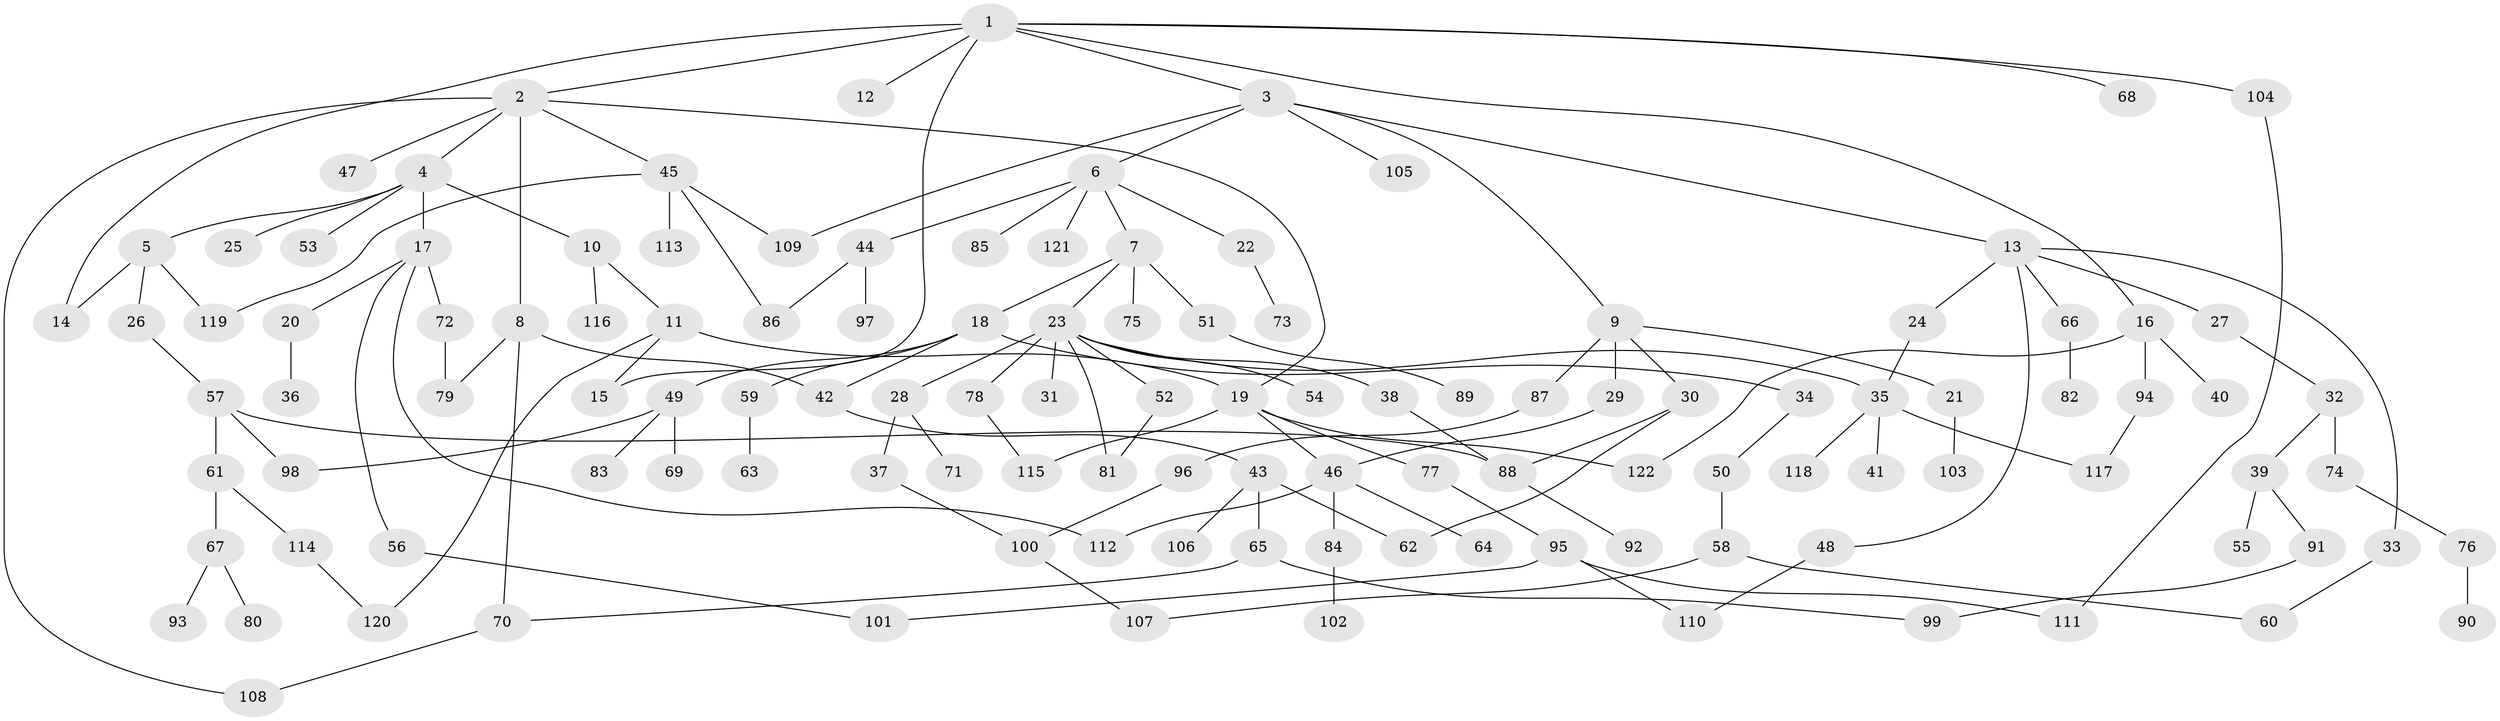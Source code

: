 // Generated by graph-tools (version 1.1) at 2025/34/03/09/25 02:34:27]
// undirected, 122 vertices, 150 edges
graph export_dot {
graph [start="1"]
  node [color=gray90,style=filled];
  1;
  2;
  3;
  4;
  5;
  6;
  7;
  8;
  9;
  10;
  11;
  12;
  13;
  14;
  15;
  16;
  17;
  18;
  19;
  20;
  21;
  22;
  23;
  24;
  25;
  26;
  27;
  28;
  29;
  30;
  31;
  32;
  33;
  34;
  35;
  36;
  37;
  38;
  39;
  40;
  41;
  42;
  43;
  44;
  45;
  46;
  47;
  48;
  49;
  50;
  51;
  52;
  53;
  54;
  55;
  56;
  57;
  58;
  59;
  60;
  61;
  62;
  63;
  64;
  65;
  66;
  67;
  68;
  69;
  70;
  71;
  72;
  73;
  74;
  75;
  76;
  77;
  78;
  79;
  80;
  81;
  82;
  83;
  84;
  85;
  86;
  87;
  88;
  89;
  90;
  91;
  92;
  93;
  94;
  95;
  96;
  97;
  98;
  99;
  100;
  101;
  102;
  103;
  104;
  105;
  106;
  107;
  108;
  109;
  110;
  111;
  112;
  113;
  114;
  115;
  116;
  117;
  118;
  119;
  120;
  121;
  122;
  1 -- 2;
  1 -- 3;
  1 -- 12;
  1 -- 14;
  1 -- 16;
  1 -- 68;
  1 -- 104;
  1 -- 15;
  2 -- 4;
  2 -- 8;
  2 -- 19;
  2 -- 45;
  2 -- 47;
  2 -- 108;
  3 -- 6;
  3 -- 9;
  3 -- 13;
  3 -- 105;
  3 -- 109;
  4 -- 5;
  4 -- 10;
  4 -- 17;
  4 -- 25;
  4 -- 53;
  5 -- 26;
  5 -- 119;
  5 -- 14;
  6 -- 7;
  6 -- 22;
  6 -- 44;
  6 -- 85;
  6 -- 121;
  7 -- 18;
  7 -- 23;
  7 -- 51;
  7 -- 75;
  8 -- 70;
  8 -- 42;
  8 -- 79;
  9 -- 21;
  9 -- 29;
  9 -- 30;
  9 -- 87;
  10 -- 11;
  10 -- 116;
  11 -- 15;
  11 -- 120;
  11 -- 19;
  13 -- 24;
  13 -- 27;
  13 -- 33;
  13 -- 48;
  13 -- 66;
  16 -- 40;
  16 -- 94;
  16 -- 122;
  17 -- 20;
  17 -- 56;
  17 -- 72;
  17 -- 112;
  18 -- 34;
  18 -- 42;
  18 -- 49;
  18 -- 59;
  19 -- 77;
  19 -- 115;
  19 -- 46;
  19 -- 122;
  20 -- 36;
  21 -- 103;
  22 -- 73;
  23 -- 28;
  23 -- 31;
  23 -- 35;
  23 -- 38;
  23 -- 52;
  23 -- 54;
  23 -- 78;
  23 -- 81;
  24 -- 35;
  26 -- 57;
  27 -- 32;
  28 -- 37;
  28 -- 71;
  29 -- 46;
  30 -- 62;
  30 -- 88;
  32 -- 39;
  32 -- 74;
  33 -- 60;
  34 -- 50;
  35 -- 41;
  35 -- 117;
  35 -- 118;
  37 -- 100;
  38 -- 88;
  39 -- 55;
  39 -- 91;
  42 -- 43;
  43 -- 65;
  43 -- 106;
  43 -- 62;
  44 -- 97;
  44 -- 86;
  45 -- 86;
  45 -- 109;
  45 -- 113;
  45 -- 119;
  46 -- 64;
  46 -- 84;
  46 -- 112;
  48 -- 110;
  49 -- 69;
  49 -- 83;
  49 -- 98;
  50 -- 58;
  51 -- 89;
  52 -- 81;
  56 -- 101;
  57 -- 61;
  57 -- 98;
  57 -- 88;
  58 -- 107;
  58 -- 60;
  59 -- 63;
  61 -- 67;
  61 -- 114;
  65 -- 99;
  65 -- 70;
  66 -- 82;
  67 -- 80;
  67 -- 93;
  70 -- 108;
  72 -- 79;
  74 -- 76;
  76 -- 90;
  77 -- 95;
  78 -- 115;
  84 -- 102;
  87 -- 96;
  88 -- 92;
  91 -- 99;
  94 -- 117;
  95 -- 101;
  95 -- 111;
  95 -- 110;
  96 -- 100;
  100 -- 107;
  104 -- 111;
  114 -- 120;
}
